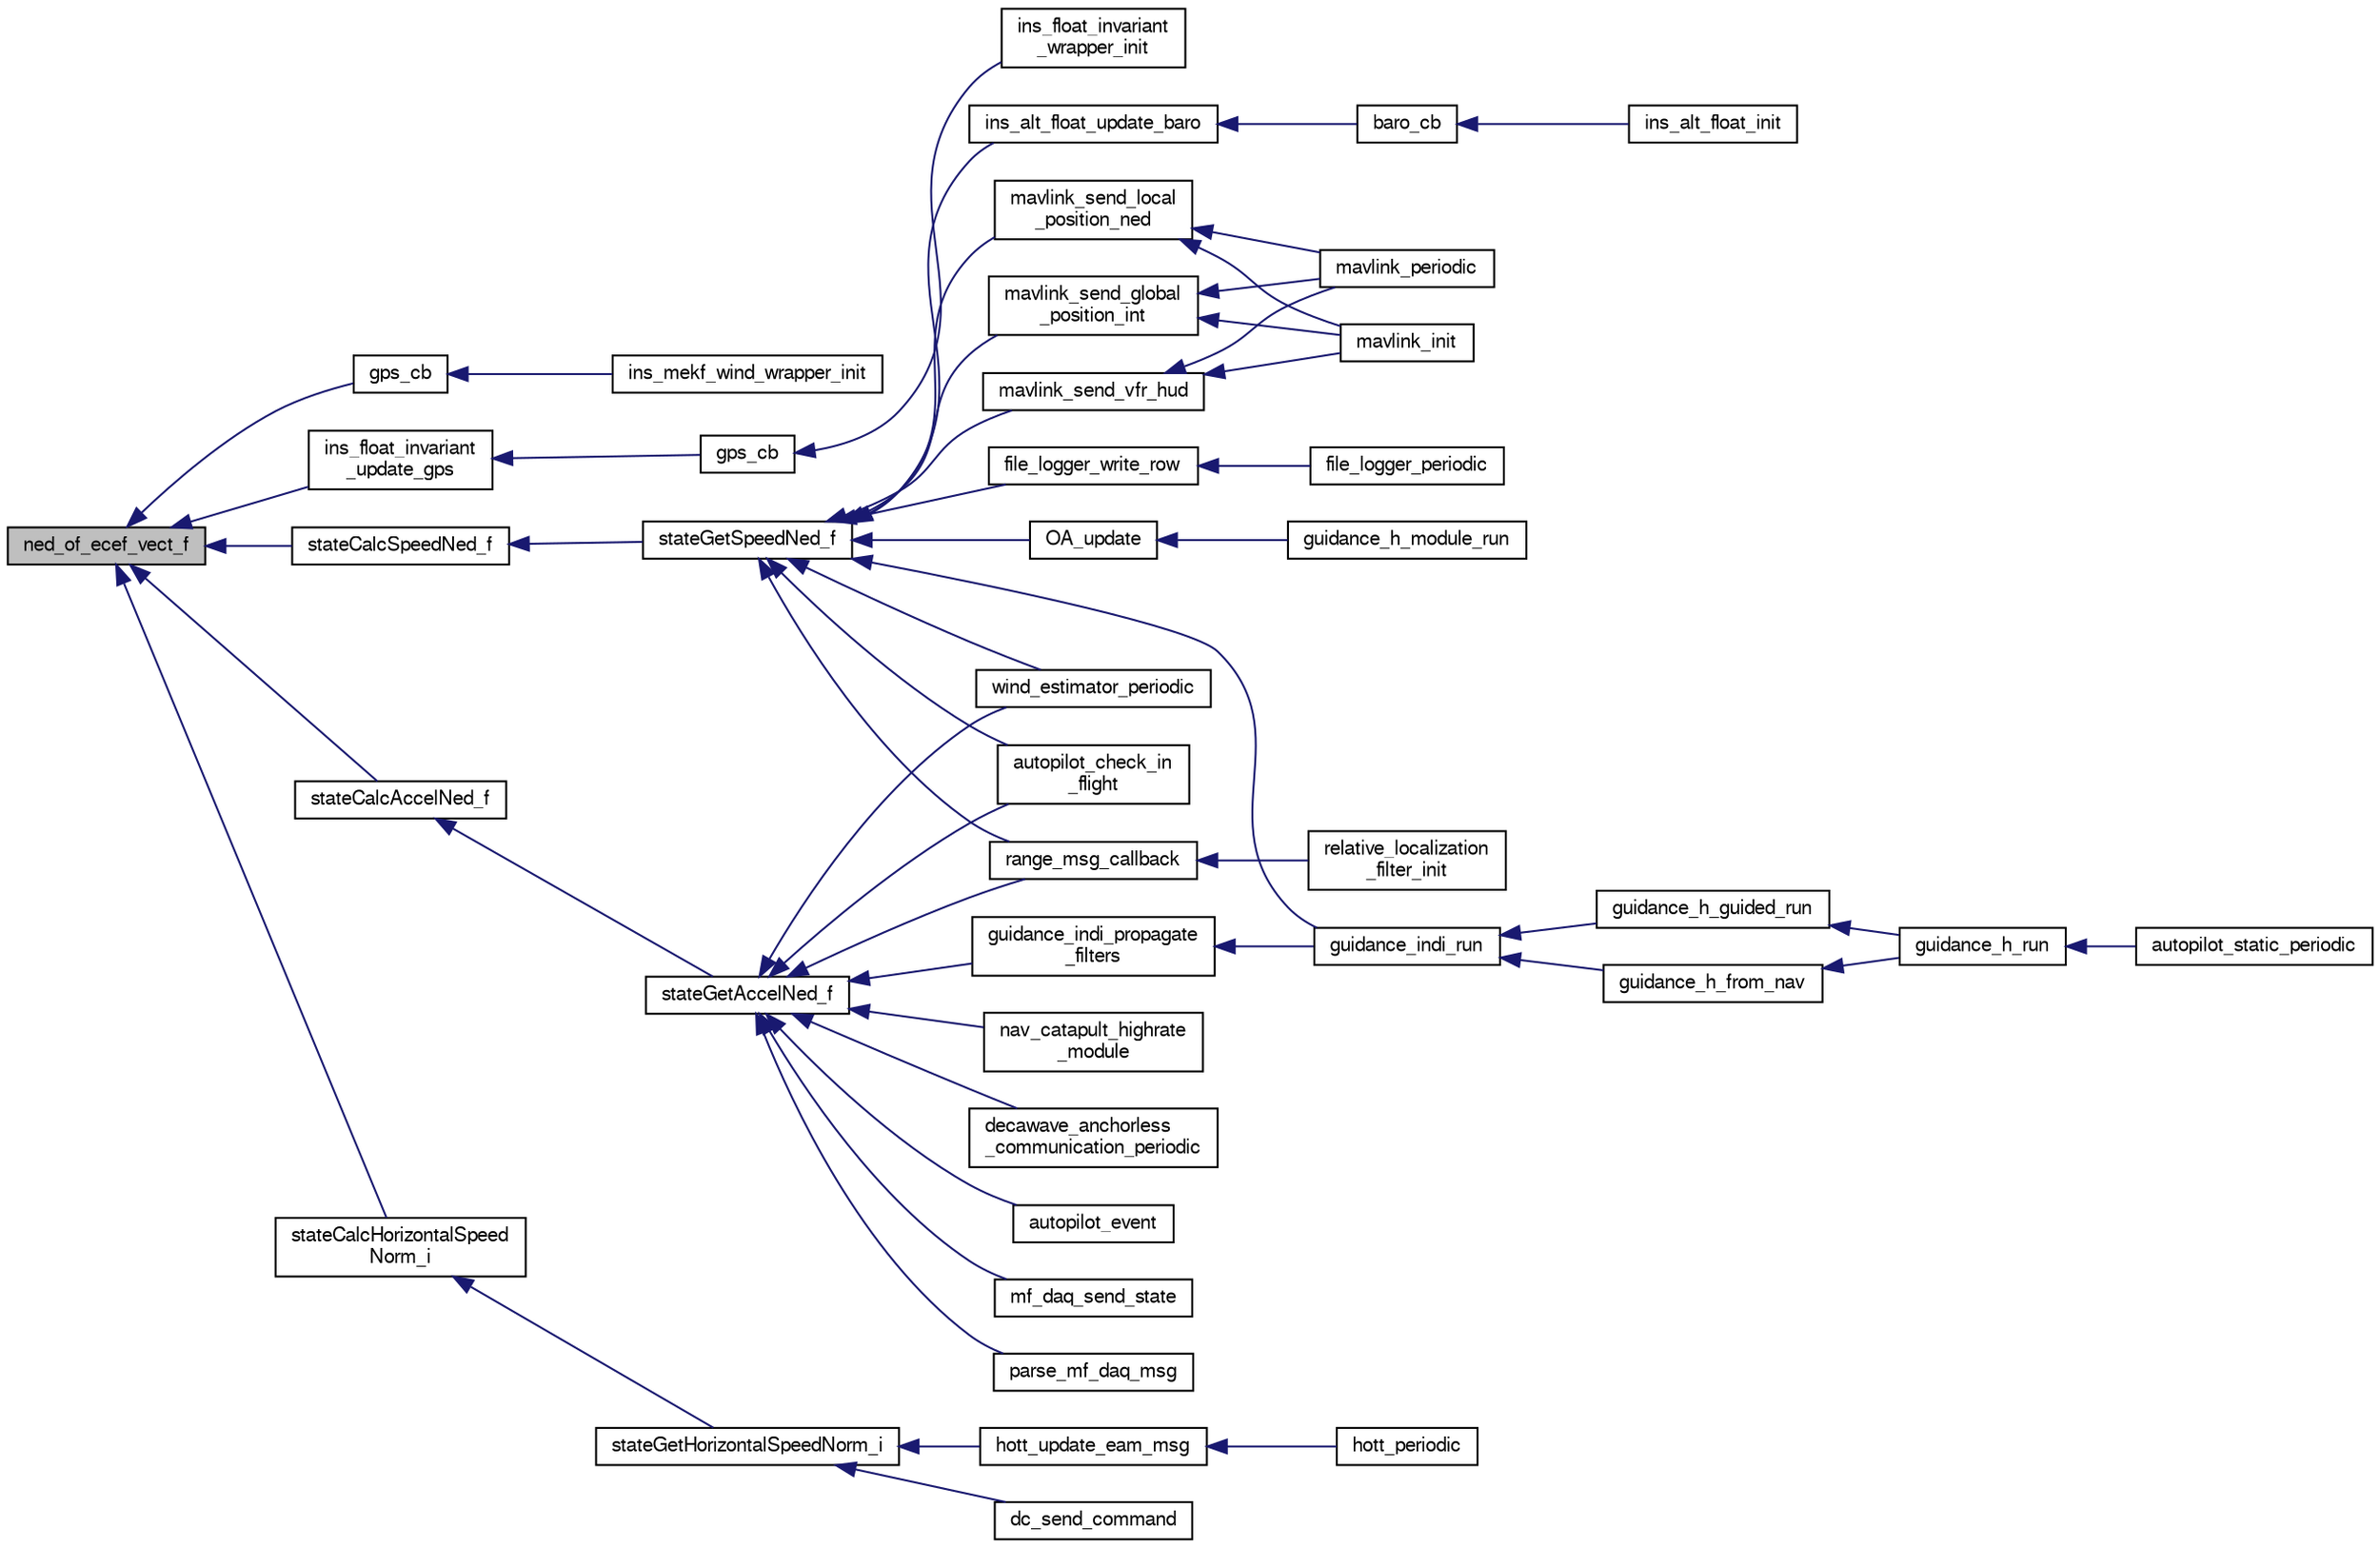 digraph "ned_of_ecef_vect_f"
{
  edge [fontname="FreeSans",fontsize="10",labelfontname="FreeSans",labelfontsize="10"];
  node [fontname="FreeSans",fontsize="10",shape=record];
  rankdir="LR";
  Node1 [label="ned_of_ecef_vect_f",height=0.2,width=0.4,color="black", fillcolor="grey75", style="filled", fontcolor="black"];
  Node1 -> Node2 [dir="back",color="midnightblue",fontsize="10",style="solid",fontname="FreeSans"];
  Node2 [label="gps_cb",height=0.2,width=0.4,color="black", fillcolor="white", style="filled",URL="$ins__mekf__wind__wrapper_8c.html#a1c1656ce80fe1f1ad49fea691164dbf8"];
  Node2 -> Node3 [dir="back",color="midnightblue",fontsize="10",style="solid",fontname="FreeSans"];
  Node3 [label="ins_mekf_wind_wrapper_init",height=0.2,width=0.4,color="black", fillcolor="white", style="filled",URL="$ins__mekf__wind__wrapper_8h.html#a7b3c1fefc89ec1a4ff25484626a02deb",tooltip="Init function. "];
  Node1 -> Node4 [dir="back",color="midnightblue",fontsize="10",style="solid",fontname="FreeSans"];
  Node4 [label="ins_float_invariant\l_update_gps",height=0.2,width=0.4,color="black", fillcolor="white", style="filled",URL="$ins__float__invariant_8h.html#a61e3f6c5195a9e0e99428c7cb5981382"];
  Node4 -> Node5 [dir="back",color="midnightblue",fontsize="10",style="solid",fontname="FreeSans"];
  Node5 [label="gps_cb",height=0.2,width=0.4,color="black", fillcolor="white", style="filled",URL="$ins__float__invariant__wrapper_8c.html#a1c1656ce80fe1f1ad49fea691164dbf8"];
  Node5 -> Node6 [dir="back",color="midnightblue",fontsize="10",style="solid",fontname="FreeSans"];
  Node6 [label="ins_float_invariant\l_wrapper_init",height=0.2,width=0.4,color="black", fillcolor="white", style="filled",URL="$ins__float__invariant__wrapper_8h.html#abd4f3b0fcceec4de92a1ad9a7653c6f3"];
  Node1 -> Node7 [dir="back",color="midnightblue",fontsize="10",style="solid",fontname="FreeSans"];
  Node7 [label="stateCalcAccelNed_f",height=0.2,width=0.4,color="black", fillcolor="white", style="filled",URL="$group__state__acceleration.html#gaea5833c5515c007e9ebd4ef106e80071"];
  Node7 -> Node8 [dir="back",color="midnightblue",fontsize="10",style="solid",fontname="FreeSans"];
  Node8 [label="stateGetAccelNed_f",height=0.2,width=0.4,color="black", fillcolor="white", style="filled",URL="$group__state__acceleration.html#ga058e2128ff3a2a3ca5f3c606f4166dfe",tooltip="Get acceleration in NED coordinates (float). "];
  Node8 -> Node9 [dir="back",color="midnightblue",fontsize="10",style="solid",fontname="FreeSans"];
  Node9 [label="autopilot_event",height=0.2,width=0.4,color="black", fillcolor="white", style="filled",URL="$rotorcraft_2autopilot__firmware_8c.html#a0af571252a9b9c534b5fe24a4ef4d20d",tooltip="autopilot event function "];
  Node8 -> Node10 [dir="back",color="midnightblue",fontsize="10",style="solid",fontname="FreeSans"];
  Node10 [label="autopilot_check_in\l_flight",height=0.2,width=0.4,color="black", fillcolor="white", style="filled",URL="$rotorcraft_2autopilot__firmware_8c.html#a8a5717e6ffce00d9926abc6c56336852",tooltip="in flight check utility function "];
  Node8 -> Node11 [dir="back",color="midnightblue",fontsize="10",style="solid",fontname="FreeSans"];
  Node11 [label="guidance_indi_propagate\l_filters",height=0.2,width=0.4,color="black", fillcolor="white", style="filled",URL="$guidance__indi_8c.html#a777bf559723c4e1ba1e9ae8d51572fff",tooltip="Low pass the accelerometer measurements to remove noise from vibrations. "];
  Node11 -> Node12 [dir="back",color="midnightblue",fontsize="10",style="solid",fontname="FreeSans"];
  Node12 [label="guidance_indi_run",height=0.2,width=0.4,color="black", fillcolor="white", style="filled",URL="$guidance__indi__hybrid_8h.html#afa3b5095f6b5beadbb8662d3b3519bc9"];
  Node12 -> Node13 [dir="back",color="midnightblue",fontsize="10",style="solid",fontname="FreeSans"];
  Node13 [label="guidance_h_from_nav",height=0.2,width=0.4,color="black", fillcolor="white", style="filled",URL="$rotorcraft_2guidance_2guidance__h_8h.html#a609bdd40f9f6aeac4b4d493ffabd24d5",tooltip="Set horizontal guidance from NAV and run control loop. "];
  Node13 -> Node14 [dir="back",color="midnightblue",fontsize="10",style="solid",fontname="FreeSans"];
  Node14 [label="guidance_h_run",height=0.2,width=0.4,color="black", fillcolor="white", style="filled",URL="$rotorcraft_2guidance_2guidance__h_8h.html#afff2f6a359638c74d5d1051c3edfa554"];
  Node14 -> Node15 [dir="back",color="midnightblue",fontsize="10",style="solid",fontname="FreeSans"];
  Node15 [label="autopilot_static_periodic",height=0.2,width=0.4,color="black", fillcolor="white", style="filled",URL="$rotorcraft_2autopilot__static_8c.html#a81ff7c3a0611cb76bfbd35fc817070d6"];
  Node12 -> Node16 [dir="back",color="midnightblue",fontsize="10",style="solid",fontname="FreeSans"];
  Node16 [label="guidance_h_guided_run",height=0.2,width=0.4,color="black", fillcolor="white", style="filled",URL="$rotorcraft_2guidance_2guidance__h_8h.html#a60716914dafeccd7ab74967606ae4045",tooltip="Run GUIDED mode control. "];
  Node16 -> Node14 [dir="back",color="midnightblue",fontsize="10",style="solid",fontname="FreeSans"];
  Node8 -> Node17 [dir="back",color="midnightblue",fontsize="10",style="solid",fontname="FreeSans"];
  Node17 [label="decawave_anchorless\l_communication_periodic",height=0.2,width=0.4,color="black", fillcolor="white", style="filled",URL="$decawave__anchorless__communication_8h.html#a666f8ed1285e6941cc47eeef8857a2bd",tooltip="This function periodically sends state data over the serial (which is received by the arduino) ..."];
  Node8 -> Node18 [dir="back",color="midnightblue",fontsize="10",style="solid",fontname="FreeSans"];
  Node18 [label="mf_daq_send_state",height=0.2,width=0.4,color="black", fillcolor="white", style="filled",URL="$meteo__france__DAQ_8h.html#a428cd9287f9e24f69dd92d696e0a053a"];
  Node8 -> Node19 [dir="back",color="midnightblue",fontsize="10",style="solid",fontname="FreeSans"];
  Node19 [label="parse_mf_daq_msg",height=0.2,width=0.4,color="black", fillcolor="white", style="filled",URL="$meteo__france__DAQ_8h.html#a5eac3ac3a7ca67f41b81350f2d0f7f0d"];
  Node8 -> Node20 [dir="back",color="midnightblue",fontsize="10",style="solid",fontname="FreeSans"];
  Node20 [label="wind_estimator_periodic",height=0.2,width=0.4,color="black", fillcolor="white", style="filled",URL="$wind__estimator_8h.html#a0a4f52d63873704d3581f69f44d71751"];
  Node8 -> Node21 [dir="back",color="midnightblue",fontsize="10",style="solid",fontname="FreeSans"];
  Node21 [label="nav_catapult_highrate\l_module",height=0.2,width=0.4,color="black", fillcolor="white", style="filled",URL="$nav__catapult_8h.html#afc9cb27f8b568c7117d4fc7bfd09afbc"];
  Node8 -> Node22 [dir="back",color="midnightblue",fontsize="10",style="solid",fontname="FreeSans"];
  Node22 [label="range_msg_callback",height=0.2,width=0.4,color="black", fillcolor="white", style="filled",URL="$relative__localization__filter_8c.html#a9a5ee6ec3e44ff9f7cea260d969d6ddf"];
  Node22 -> Node23 [dir="back",color="midnightblue",fontsize="10",style="solid",fontname="FreeSans"];
  Node23 [label="relative_localization\l_filter_init",height=0.2,width=0.4,color="black", fillcolor="white", style="filled",URL="$relative__localization__filter_8h.html#a6da4d8bf05d9240f503606d63b6be761"];
  Node1 -> Node24 [dir="back",color="midnightblue",fontsize="10",style="solid",fontname="FreeSans"];
  Node24 [label="stateCalcHorizontalSpeed\lNorm_i",height=0.2,width=0.4,color="black", fillcolor="white", style="filled",URL="$group__state__velocity.html#gaa0a543aa37e93fe32b4d7d4312ef5f2b"];
  Node24 -> Node25 [dir="back",color="midnightblue",fontsize="10",style="solid",fontname="FreeSans"];
  Node25 [label="stateGetHorizontalSpeedNorm_i",height=0.2,width=0.4,color="black", fillcolor="white", style="filled",URL="$group__state__velocity.html#gafb59e9bd904a64a08bf4413a84fb6859",tooltip="Get norm of horizontal ground speed (int). "];
  Node25 -> Node26 [dir="back",color="midnightblue",fontsize="10",style="solid",fontname="FreeSans"];
  Node26 [label="dc_send_command",height=0.2,width=0.4,color="black", fillcolor="white", style="filled",URL="$uart__cam__ctrl_8c.html#a833f16388be36136f5d7d173200d5e95",tooltip="Send Command To Camera. "];
  Node25 -> Node27 [dir="back",color="midnightblue",fontsize="10",style="solid",fontname="FreeSans"];
  Node27 [label="hott_update_eam_msg",height=0.2,width=0.4,color="black", fillcolor="white", style="filled",URL="$hott__eam_8h.html#a35e5d6a8530dfc81c2402694e03ea334"];
  Node27 -> Node28 [dir="back",color="midnightblue",fontsize="10",style="solid",fontname="FreeSans"];
  Node28 [label="hott_periodic",height=0.2,width=0.4,color="black", fillcolor="white", style="filled",URL="$modules_2hott_2hott_8h.html#af9ecdbaed8d1ef59e40fba97cbe0b6ac"];
  Node1 -> Node29 [dir="back",color="midnightblue",fontsize="10",style="solid",fontname="FreeSans"];
  Node29 [label="stateCalcSpeedNed_f",height=0.2,width=0.4,color="black", fillcolor="white", style="filled",URL="$group__state__velocity.html#ga440e1db9aa0854e8cea50670d7055450"];
  Node29 -> Node30 [dir="back",color="midnightblue",fontsize="10",style="solid",fontname="FreeSans"];
  Node30 [label="stateGetSpeedNed_f",height=0.2,width=0.4,color="black", fillcolor="white", style="filled",URL="$group__state__velocity.html#ga50a44ddecd4b2517b549549e953ffea2",tooltip="Get ground speed in local NED coordinates (float). "];
  Node30 -> Node10 [dir="back",color="midnightblue",fontsize="10",style="solid",fontname="FreeSans"];
  Node30 -> Node12 [dir="back",color="midnightblue",fontsize="10",style="solid",fontname="FreeSans"];
  Node30 -> Node31 [dir="back",color="midnightblue",fontsize="10",style="solid",fontname="FreeSans"];
  Node31 [label="mavlink_send_local\l_position_ned",height=0.2,width=0.4,color="black", fillcolor="white", style="filled",URL="$mavlink_8c.html#acf27b8ebaf73137224cee8453df530a8"];
  Node31 -> Node32 [dir="back",color="midnightblue",fontsize="10",style="solid",fontname="FreeSans"];
  Node32 [label="mavlink_init",height=0.2,width=0.4,color="black", fillcolor="white", style="filled",URL="$mavlink_8h.html#acc676450794df9b4b50dc6b12995b7a1",tooltip="Module functions. "];
  Node31 -> Node33 [dir="back",color="midnightblue",fontsize="10",style="solid",fontname="FreeSans"];
  Node33 [label="mavlink_periodic",height=0.2,width=0.4,color="black", fillcolor="white", style="filled",URL="$mavlink_8h.html#a45dcaed78c022158e7dcfb92813f191c",tooltip="Periodic MAVLink calls. "];
  Node30 -> Node34 [dir="back",color="midnightblue",fontsize="10",style="solid",fontname="FreeSans"];
  Node34 [label="mavlink_send_global\l_position_int",height=0.2,width=0.4,color="black", fillcolor="white", style="filled",URL="$mavlink_8c.html#a69b29097db843b873c8b348c837cfd03"];
  Node34 -> Node32 [dir="back",color="midnightblue",fontsize="10",style="solid",fontname="FreeSans"];
  Node34 -> Node33 [dir="back",color="midnightblue",fontsize="10",style="solid",fontname="FreeSans"];
  Node30 -> Node35 [dir="back",color="midnightblue",fontsize="10",style="solid",fontname="FreeSans"];
  Node35 [label="mavlink_send_vfr_hud",height=0.2,width=0.4,color="black", fillcolor="white", style="filled",URL="$mavlink_8c.html#a8c8fd474a91b126a5f74296017672ddc",tooltip="Send Metrics typically displayed on a HUD for fixed wing aircraft. "];
  Node35 -> Node32 [dir="back",color="midnightblue",fontsize="10",style="solid",fontname="FreeSans"];
  Node35 -> Node33 [dir="back",color="midnightblue",fontsize="10",style="solid",fontname="FreeSans"];
  Node30 -> Node36 [dir="back",color="midnightblue",fontsize="10",style="solid",fontname="FreeSans"];
  Node36 [label="file_logger_write_row",height=0.2,width=0.4,color="black", fillcolor="white", style="filled",URL="$file__logger_8c.html#a599a2b4b9cd37709060587aa8870de15",tooltip="Write CSV row Write values at this timestamp to log file. "];
  Node36 -> Node37 [dir="back",color="midnightblue",fontsize="10",style="solid",fontname="FreeSans"];
  Node37 [label="file_logger_periodic",height=0.2,width=0.4,color="black", fillcolor="white", style="filled",URL="$file__logger_8h.html#a0a108be83e6a060666234d7b46a36907",tooltip="Log the values to a csv file. "];
  Node30 -> Node20 [dir="back",color="midnightblue",fontsize="10",style="solid",fontname="FreeSans"];
  Node30 -> Node38 [dir="back",color="midnightblue",fontsize="10",style="solid",fontname="FreeSans"];
  Node38 [label="OA_update",height=0.2,width=0.4,color="black", fillcolor="white", style="filled",URL="$guidance__OA_8h.html#ae9523792204e84a5ff5dd0af6f49b225",tooltip="Update the controls based on a vision result. "];
  Node38 -> Node39 [dir="back",color="midnightblue",fontsize="10",style="solid",fontname="FreeSans"];
  Node39 [label="guidance_h_module_run",height=0.2,width=0.4,color="black", fillcolor="white", style="filled",URL="$guidance__OA_8c.html#a77f05df2acd1da23e187f1f3f5d5a26f",tooltip="Main guidance loop. "];
  Node30 -> Node22 [dir="back",color="midnightblue",fontsize="10",style="solid",fontname="FreeSans"];
  Node30 -> Node40 [dir="back",color="midnightblue",fontsize="10",style="solid",fontname="FreeSans"];
  Node40 [label="ins_alt_float_update_baro",height=0.2,width=0.4,color="black", fillcolor="white", style="filled",URL="$ins__alt__float_8h.html#afb6a5cd07b6574dfb93f023aecfcec5d"];
  Node40 -> Node41 [dir="back",color="midnightblue",fontsize="10",style="solid",fontname="FreeSans"];
  Node41 [label="baro_cb",height=0.2,width=0.4,color="black", fillcolor="white", style="filled",URL="$ins__alt__float_8c.html#a92209191a3ecc53fc4adaafd0fe82933"];
  Node41 -> Node42 [dir="back",color="midnightblue",fontsize="10",style="solid",fontname="FreeSans"];
  Node42 [label="ins_alt_float_init",height=0.2,width=0.4,color="black", fillcolor="white", style="filled",URL="$ins__alt__float_8h.html#addae4691b18806ce2db90c10ef8d7274"];
}

